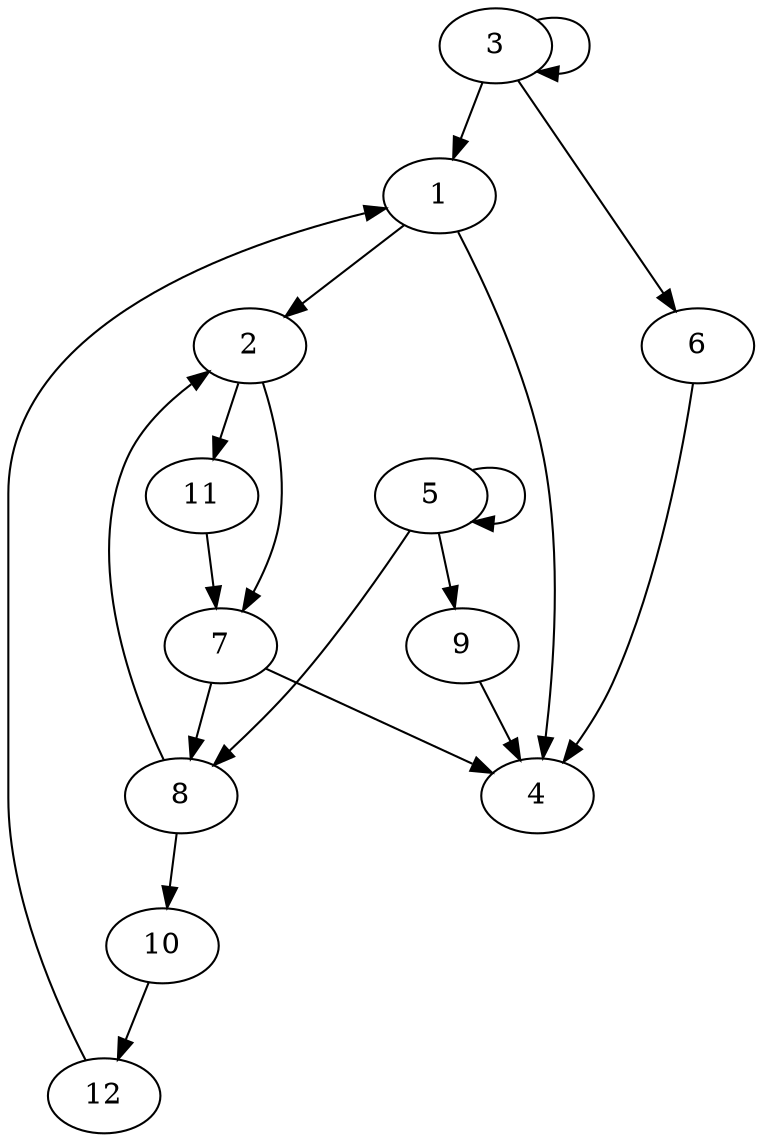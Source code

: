 strict digraph G {

    1 ->  2
    1 ->  4
    1 ->  2
    2 ->  7
    2 ->  11
    3 ->  1
    3 ->  3
    3 ->  6
    3 ->  6
    5 ->  5
    5 ->  8
    5 ->  9
    6 ->  4
    7 ->  4
    7 ->  8
    8 ->  2
    8 ->  10
    9 ->  4
    10 ->  12
    11 ->  7
    12 ->  1

 }